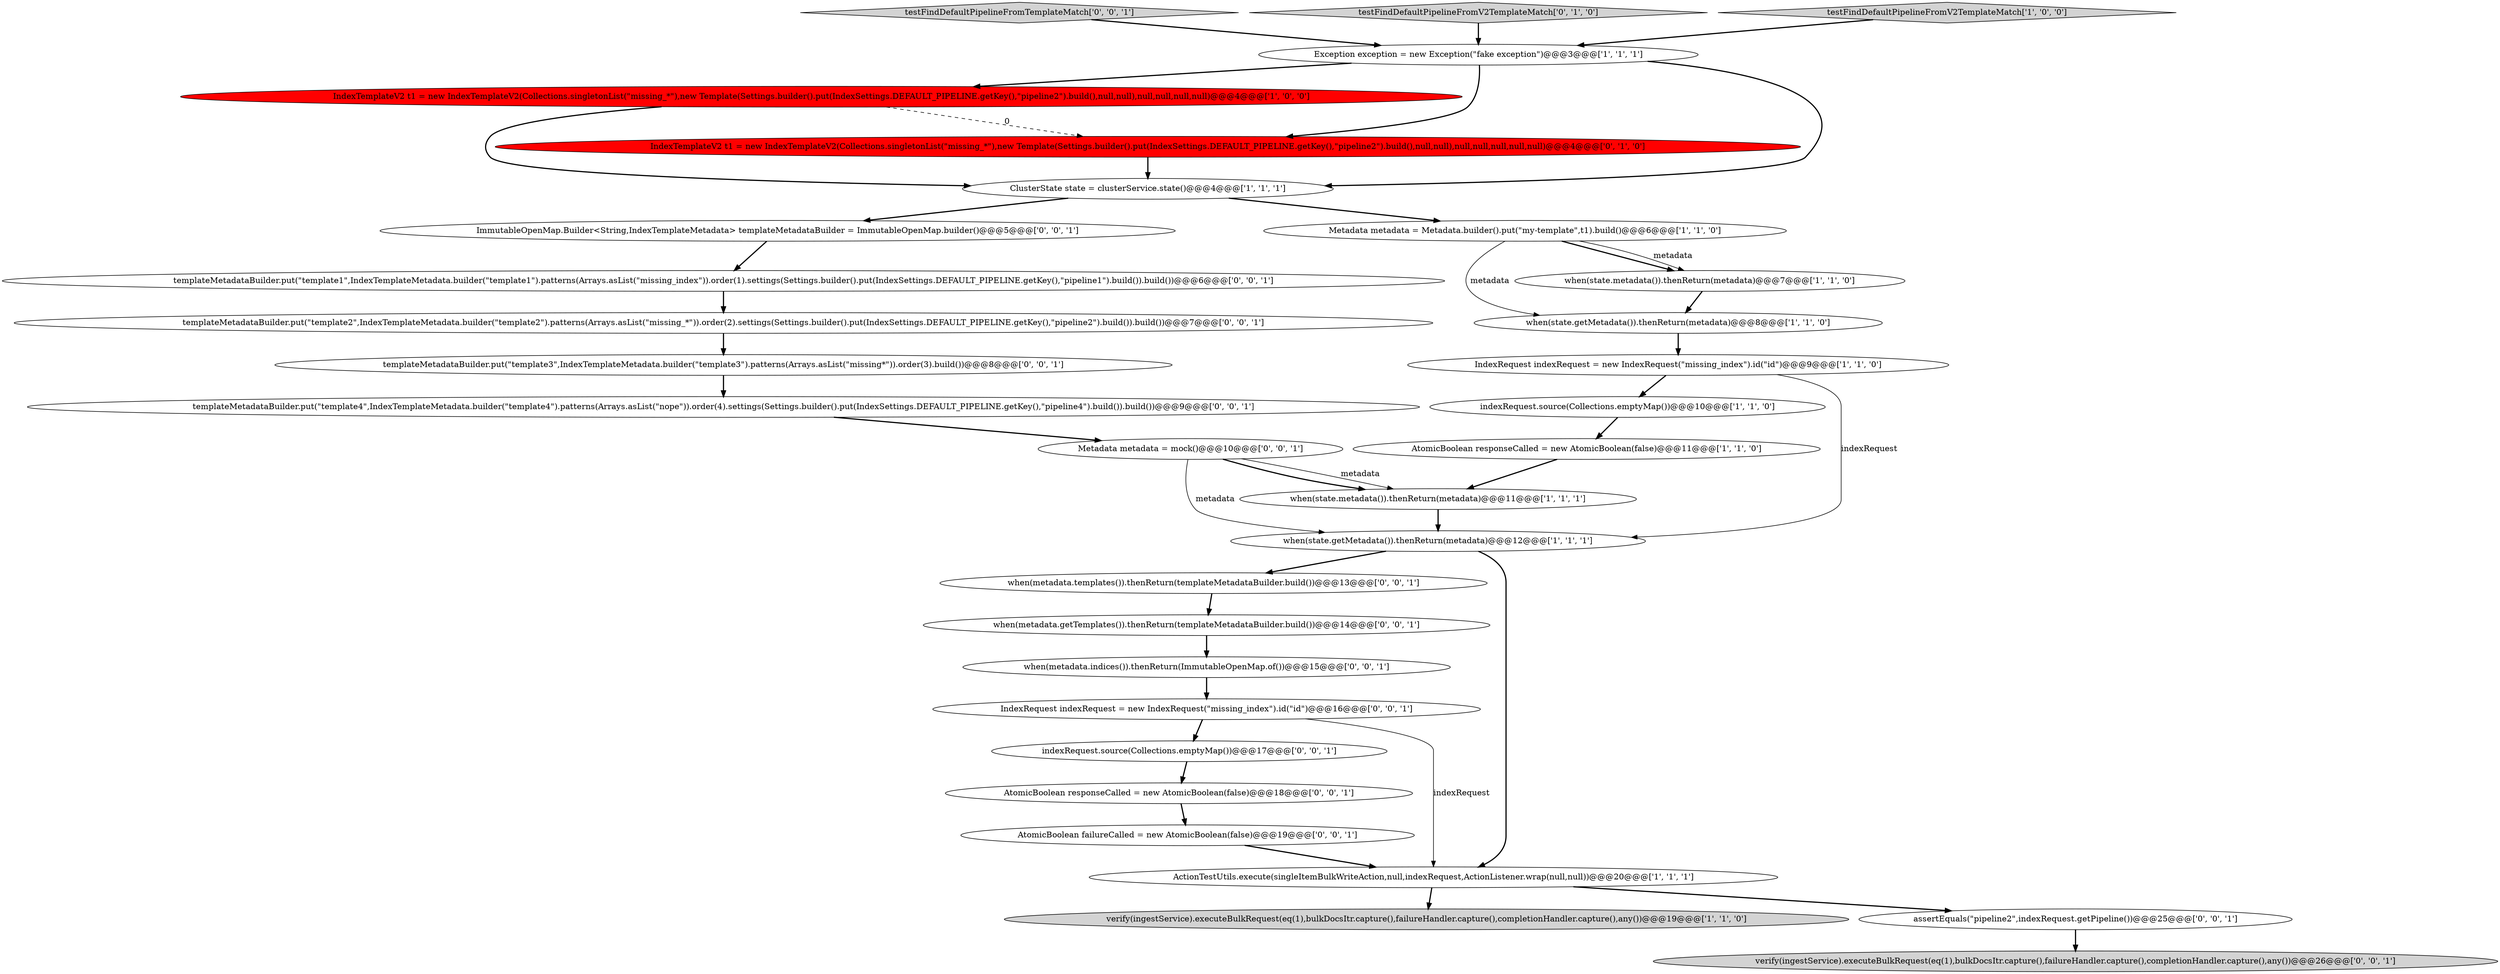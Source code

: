 digraph {
23 [style = filled, label = "templateMetadataBuilder.put(\"template4\",IndexTemplateMetadata.builder(\"template4\").patterns(Arrays.asList(\"nope\")).order(4).settings(Settings.builder().put(IndexSettings.DEFAULT_PIPELINE.getKey(),\"pipeline4\").build()).build())@@@9@@@['0', '0', '1']", fillcolor = white, shape = ellipse image = "AAA0AAABBB3BBB"];
6 [style = filled, label = "IndexTemplateV2 t1 = new IndexTemplateV2(Collections.singletonList(\"missing_*\"),new Template(Settings.builder().put(IndexSettings.DEFAULT_PIPELINE.getKey(),\"pipeline2\").build(),null,null),null,null,null,null)@@@4@@@['1', '0', '0']", fillcolor = red, shape = ellipse image = "AAA1AAABBB1BBB"];
26 [style = filled, label = "IndexRequest indexRequest = new IndexRequest(\"missing_index\").id(\"id\")@@@16@@@['0', '0', '1']", fillcolor = white, shape = ellipse image = "AAA0AAABBB3BBB"];
28 [style = filled, label = "testFindDefaultPipelineFromTemplateMatch['0', '0', '1']", fillcolor = lightgray, shape = diamond image = "AAA0AAABBB3BBB"];
24 [style = filled, label = "indexRequest.source(Collections.emptyMap())@@@17@@@['0', '0', '1']", fillcolor = white, shape = ellipse image = "AAA0AAABBB3BBB"];
27 [style = filled, label = "when(metadata.indices()).thenReturn(ImmutableOpenMap.of())@@@15@@@['0', '0', '1']", fillcolor = white, shape = ellipse image = "AAA0AAABBB3BBB"];
21 [style = filled, label = "AtomicBoolean failureCalled = new AtomicBoolean(false)@@@19@@@['0', '0', '1']", fillcolor = white, shape = ellipse image = "AAA0AAABBB3BBB"];
0 [style = filled, label = "AtomicBoolean responseCalled = new AtomicBoolean(false)@@@11@@@['1', '1', '0']", fillcolor = white, shape = ellipse image = "AAA0AAABBB1BBB"];
4 [style = filled, label = "verify(ingestService).executeBulkRequest(eq(1),bulkDocsItr.capture(),failureHandler.capture(),completionHandler.capture(),any())@@@19@@@['1', '1', '0']", fillcolor = lightgray, shape = ellipse image = "AAA0AAABBB1BBB"];
19 [style = filled, label = "Metadata metadata = mock()@@@10@@@['0', '0', '1']", fillcolor = white, shape = ellipse image = "AAA0AAABBB3BBB"];
18 [style = filled, label = "when(metadata.templates()).thenReturn(templateMetadataBuilder.build())@@@13@@@['0', '0', '1']", fillcolor = white, shape = ellipse image = "AAA0AAABBB3BBB"];
30 [style = filled, label = "AtomicBoolean responseCalled = new AtomicBoolean(false)@@@18@@@['0', '0', '1']", fillcolor = white, shape = ellipse image = "AAA0AAABBB3BBB"];
8 [style = filled, label = "indexRequest.source(Collections.emptyMap())@@@10@@@['1', '1', '0']", fillcolor = white, shape = ellipse image = "AAA0AAABBB1BBB"];
10 [style = filled, label = "ActionTestUtils.execute(singleItemBulkWriteAction,null,indexRequest,ActionListener.wrap(null,null))@@@20@@@['1', '1', '1']", fillcolor = white, shape = ellipse image = "AAA0AAABBB1BBB"];
17 [style = filled, label = "templateMetadataBuilder.put(\"template3\",IndexTemplateMetadata.builder(\"template3\").patterns(Arrays.asList(\"missing*\")).order(3).build())@@@8@@@['0', '0', '1']", fillcolor = white, shape = ellipse image = "AAA0AAABBB3BBB"];
2 [style = filled, label = "when(state.metadata()).thenReturn(metadata)@@@11@@@['1', '1', '1']", fillcolor = white, shape = ellipse image = "AAA0AAABBB1BBB"];
3 [style = filled, label = "when(state.getMetadata()).thenReturn(metadata)@@@12@@@['1', '1', '1']", fillcolor = white, shape = ellipse image = "AAA0AAABBB1BBB"];
15 [style = filled, label = "testFindDefaultPipelineFromV2TemplateMatch['0', '1', '0']", fillcolor = lightgray, shape = diamond image = "AAA0AAABBB2BBB"];
5 [style = filled, label = "Exception exception = new Exception(\"fake exception\")@@@3@@@['1', '1', '1']", fillcolor = white, shape = ellipse image = "AAA0AAABBB1BBB"];
14 [style = filled, label = "IndexTemplateV2 t1 = new IndexTemplateV2(Collections.singletonList(\"missing_*\"),new Template(Settings.builder().put(IndexSettings.DEFAULT_PIPELINE.getKey(),\"pipeline2\").build(),null,null),null,null,null,null,null)@@@4@@@['0', '1', '0']", fillcolor = red, shape = ellipse image = "AAA1AAABBB2BBB"];
12 [style = filled, label = "Metadata metadata = Metadata.builder().put(\"my-template\",t1).build()@@@6@@@['1', '1', '0']", fillcolor = white, shape = ellipse image = "AAA0AAABBB1BBB"];
22 [style = filled, label = "templateMetadataBuilder.put(\"template2\",IndexTemplateMetadata.builder(\"template2\").patterns(Arrays.asList(\"missing_*\")).order(2).settings(Settings.builder().put(IndexSettings.DEFAULT_PIPELINE.getKey(),\"pipeline2\").build()).build())@@@7@@@['0', '0', '1']", fillcolor = white, shape = ellipse image = "AAA0AAABBB3BBB"];
31 [style = filled, label = "when(metadata.getTemplates()).thenReturn(templateMetadataBuilder.build())@@@14@@@['0', '0', '1']", fillcolor = white, shape = ellipse image = "AAA0AAABBB3BBB"];
1 [style = filled, label = "testFindDefaultPipelineFromV2TemplateMatch['1', '0', '0']", fillcolor = lightgray, shape = diamond image = "AAA0AAABBB1BBB"];
13 [style = filled, label = "when(state.metadata()).thenReturn(metadata)@@@7@@@['1', '1', '0']", fillcolor = white, shape = ellipse image = "AAA0AAABBB1BBB"];
29 [style = filled, label = "ImmutableOpenMap.Builder<String,IndexTemplateMetadata> templateMetadataBuilder = ImmutableOpenMap.builder()@@@5@@@['0', '0', '1']", fillcolor = white, shape = ellipse image = "AAA0AAABBB3BBB"];
11 [style = filled, label = "ClusterState state = clusterService.state()@@@4@@@['1', '1', '1']", fillcolor = white, shape = ellipse image = "AAA0AAABBB1BBB"];
9 [style = filled, label = "when(state.getMetadata()).thenReturn(metadata)@@@8@@@['1', '1', '0']", fillcolor = white, shape = ellipse image = "AAA0AAABBB1BBB"];
20 [style = filled, label = "verify(ingestService).executeBulkRequest(eq(1),bulkDocsItr.capture(),failureHandler.capture(),completionHandler.capture(),any())@@@26@@@['0', '0', '1']", fillcolor = lightgray, shape = ellipse image = "AAA0AAABBB3BBB"];
16 [style = filled, label = "assertEquals(\"pipeline2\",indexRequest.getPipeline())@@@25@@@['0', '0', '1']", fillcolor = white, shape = ellipse image = "AAA0AAABBB3BBB"];
25 [style = filled, label = "templateMetadataBuilder.put(\"template1\",IndexTemplateMetadata.builder(\"template1\").patterns(Arrays.asList(\"missing_index\")).order(1).settings(Settings.builder().put(IndexSettings.DEFAULT_PIPELINE.getKey(),\"pipeline1\").build()).build())@@@6@@@['0', '0', '1']", fillcolor = white, shape = ellipse image = "AAA0AAABBB3BBB"];
7 [style = filled, label = "IndexRequest indexRequest = new IndexRequest(\"missing_index\").id(\"id\")@@@9@@@['1', '1', '0']", fillcolor = white, shape = ellipse image = "AAA0AAABBB1BBB"];
1->5 [style = bold, label=""];
18->31 [style = bold, label=""];
21->10 [style = bold, label=""];
28->5 [style = bold, label=""];
19->2 [style = solid, label="metadata"];
25->22 [style = bold, label=""];
7->3 [style = solid, label="indexRequest"];
2->3 [style = bold, label=""];
0->2 [style = bold, label=""];
11->29 [style = bold, label=""];
29->25 [style = bold, label=""];
12->9 [style = solid, label="metadata"];
11->12 [style = bold, label=""];
19->3 [style = solid, label="metadata"];
19->2 [style = bold, label=""];
5->14 [style = bold, label=""];
6->14 [style = dashed, label="0"];
9->7 [style = bold, label=""];
7->8 [style = bold, label=""];
26->24 [style = bold, label=""];
17->23 [style = bold, label=""];
15->5 [style = bold, label=""];
24->30 [style = bold, label=""];
3->18 [style = bold, label=""];
8->0 [style = bold, label=""];
12->13 [style = bold, label=""];
3->10 [style = bold, label=""];
30->21 [style = bold, label=""];
5->6 [style = bold, label=""];
10->16 [style = bold, label=""];
31->27 [style = bold, label=""];
12->13 [style = solid, label="metadata"];
6->11 [style = bold, label=""];
23->19 [style = bold, label=""];
26->10 [style = solid, label="indexRequest"];
10->4 [style = bold, label=""];
22->17 [style = bold, label=""];
5->11 [style = bold, label=""];
13->9 [style = bold, label=""];
16->20 [style = bold, label=""];
14->11 [style = bold, label=""];
27->26 [style = bold, label=""];
}
